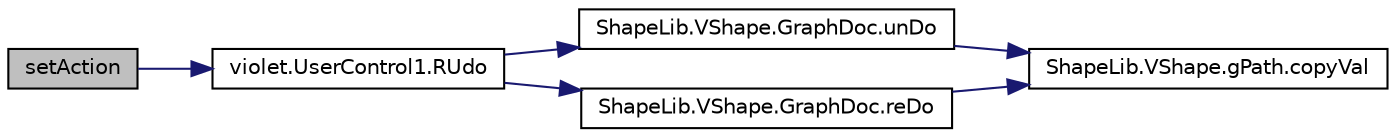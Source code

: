 digraph "setAction"
{
 // LATEX_PDF_SIZE
  edge [fontname="Helvetica",fontsize="10",labelfontname="Helvetica",labelfontsize="10"];
  node [fontname="Helvetica",fontsize="10",shape=record];
  rankdir="LR";
  Node40 [label="setAction",height=0.2,width=0.4,color="black", fillcolor="grey75", style="filled", fontcolor="black",tooltip="選擇使用Redo或Undo"];
  Node40 -> Node41 [color="midnightblue",fontsize="10",style="solid",fontname="Helvetica"];
  Node41 [label="violet.UserControl1.RUdo",height=0.2,width=0.4,color="black", fillcolor="white", style="filled",URL="$classviolet_1_1UserControl1.html#adce58b9119f7bced547e478d7520b904",tooltip=" "];
  Node41 -> Node42 [color="midnightblue",fontsize="10",style="solid",fontname="Helvetica"];
  Node42 [label="ShapeLib.VShape.GraphDoc.unDo",height=0.2,width=0.4,color="black", fillcolor="white", style="filled",URL="$classShapeLib_1_1VShape_1_1GraphDoc.html#a359934f74e0e64b27fedc6caab497747",tooltip="undo 回到前一狀態"];
  Node42 -> Node43 [color="midnightblue",fontsize="10",style="solid",fontname="Helvetica"];
  Node43 [label="ShapeLib.VShape.gPath.copyVal",height=0.2,width=0.4,color="black", fillcolor="white", style="filled",URL="$classShapeLib_1_1VShape_1_1gPath.html#a71d28a4e45efc11cba10f7495bcffb4b",tooltip=" "];
  Node41 -> Node44 [color="midnightblue",fontsize="10",style="solid",fontname="Helvetica"];
  Node44 [label="ShapeLib.VShape.GraphDoc.reDo",height=0.2,width=0.4,color="black", fillcolor="white", style="filled",URL="$classShapeLib_1_1VShape_1_1GraphDoc.html#a093d674b805546d5e270f594ee907159",tooltip="重作到目前狀態"];
  Node44 -> Node43 [color="midnightblue",fontsize="10",style="solid",fontname="Helvetica"];
}
